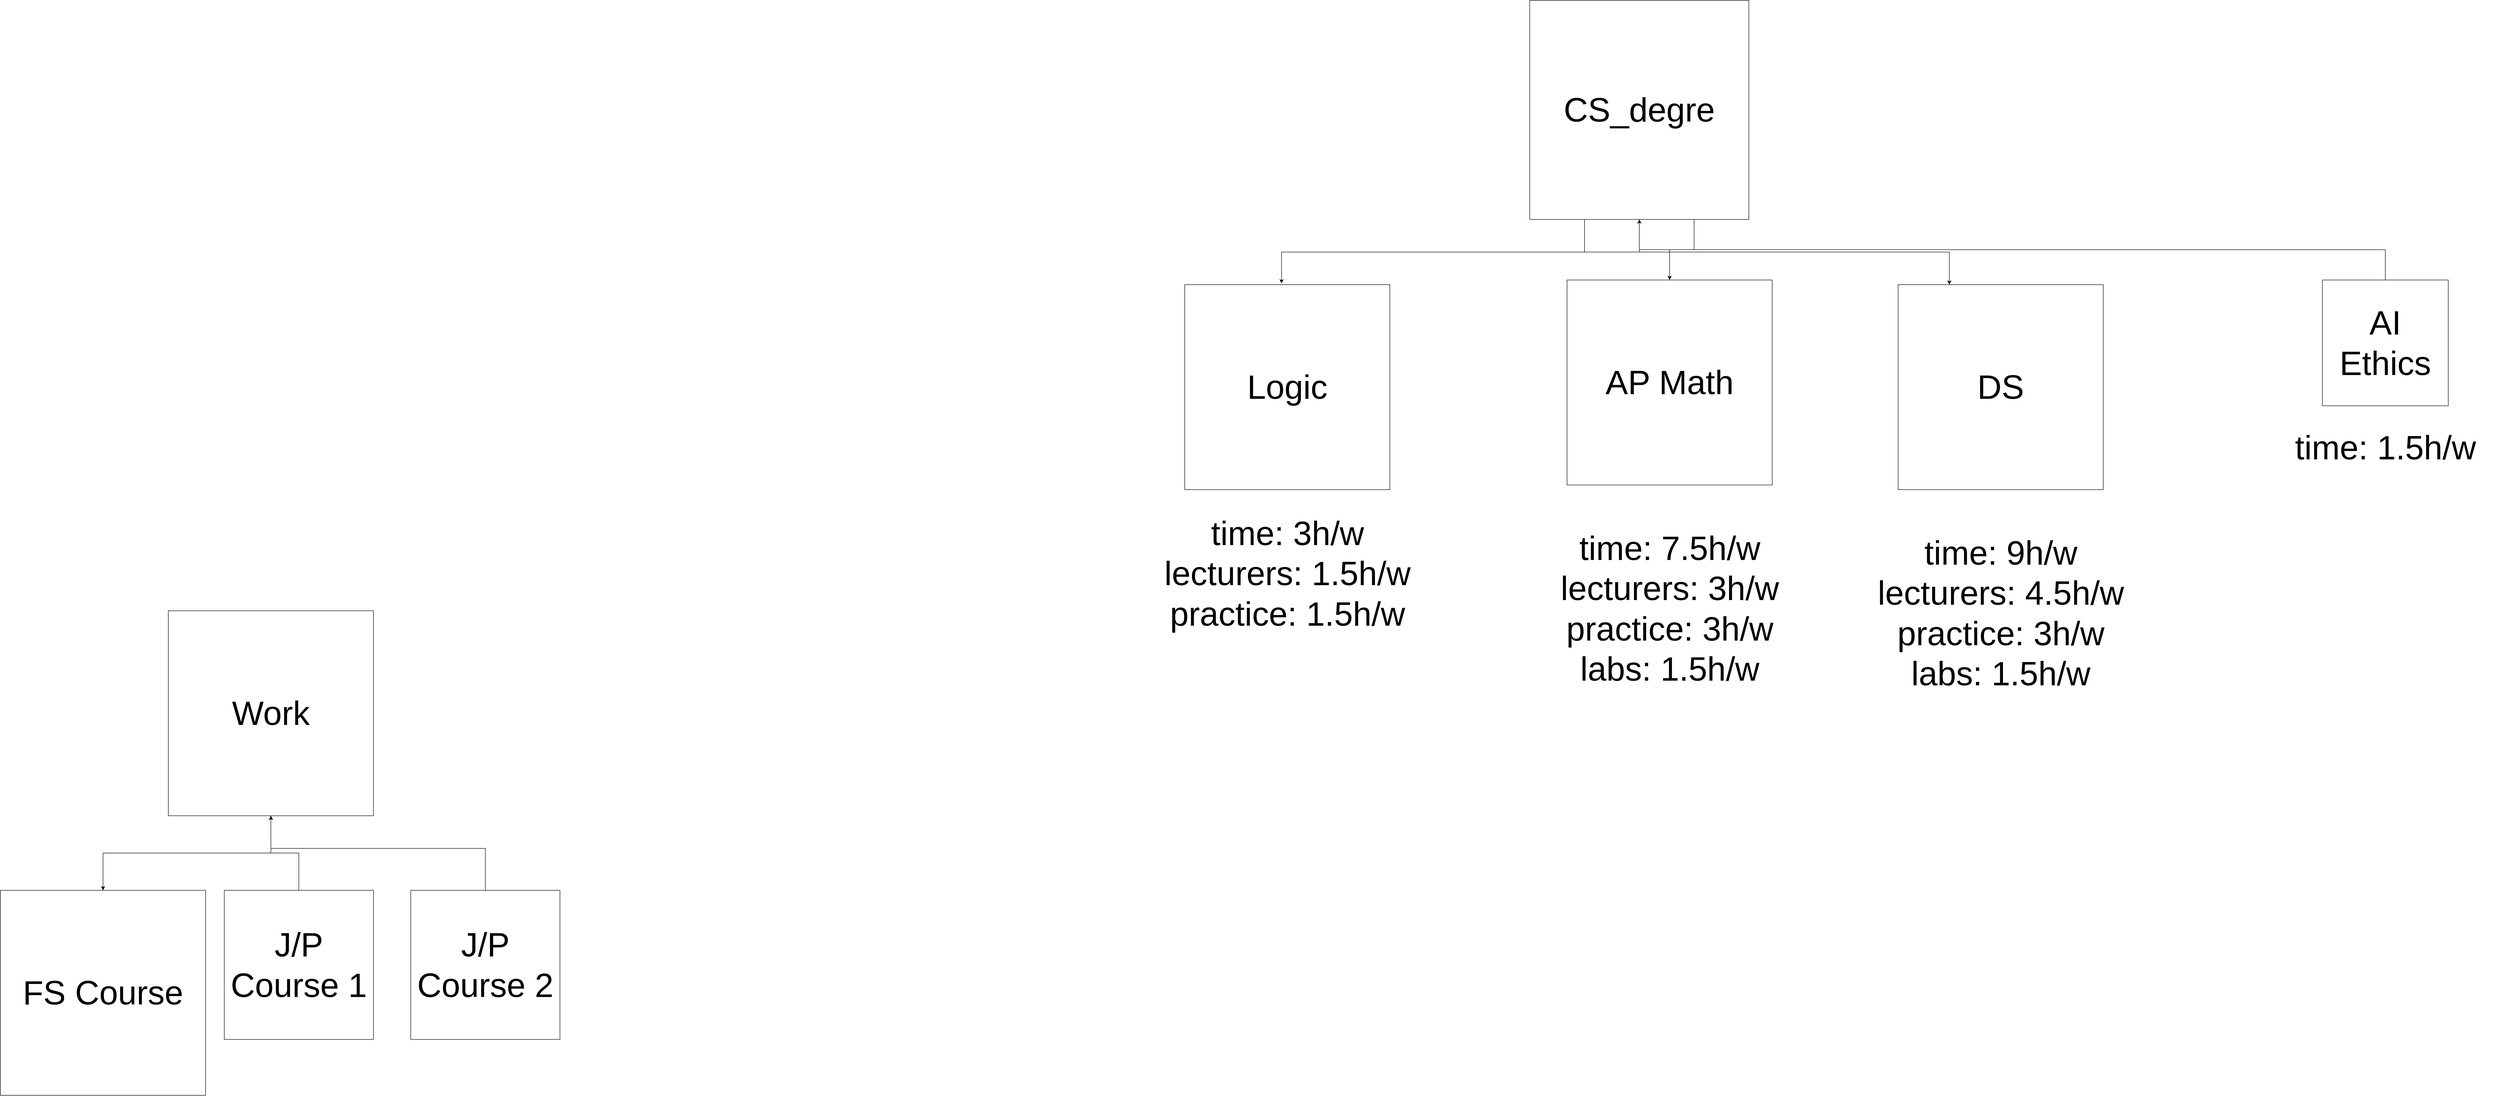 <mxfile version="20.6.0" type="github">
  <diagram id="PjYCM5ZRrt9GzGxlnTiC" name="Page-1">
    <mxGraphModel dx="7460" dy="6155" grid="1" gridSize="10" guides="1" tooltips="1" connect="1" arrows="1" fold="1" page="0" pageScale="1" pageWidth="1100" pageHeight="850" math="0" shadow="0">
      <root>
        <mxCell id="0" />
        <mxCell id="1" parent="0" />
        <mxCell id="PCoKhElCoR7pBBoymkZE-7" style="edgeStyle=orthogonalEdgeStyle;rounded=0;orthogonalLoop=1;jettySize=auto;html=1;exitX=0.5;exitY=1;exitDx=0;exitDy=0;entryX=0.472;entryY=-0.006;entryDx=0;entryDy=0;entryPerimeter=0;fontSize=72;" edge="1" parent="1" source="PCoKhElCoR7pBBoymkZE-1" target="PCoKhElCoR7pBBoymkZE-3">
          <mxGeometry relative="1" as="geometry" />
        </mxCell>
        <mxCell id="PCoKhElCoR7pBBoymkZE-8" style="edgeStyle=orthogonalEdgeStyle;rounded=0;orthogonalLoop=1;jettySize=auto;html=1;exitX=0.75;exitY=1;exitDx=0;exitDy=0;fontSize=72;" edge="1" parent="1" source="PCoKhElCoR7pBBoymkZE-1" target="PCoKhElCoR7pBBoymkZE-4">
          <mxGeometry relative="1" as="geometry" />
        </mxCell>
        <mxCell id="PCoKhElCoR7pBBoymkZE-9" style="edgeStyle=orthogonalEdgeStyle;rounded=0;orthogonalLoop=1;jettySize=auto;html=1;exitX=0.25;exitY=1;exitDx=0;exitDy=0;entryX=0.25;entryY=0;entryDx=0;entryDy=0;fontSize=72;" edge="1" parent="1" source="PCoKhElCoR7pBBoymkZE-1" target="PCoKhElCoR7pBBoymkZE-5">
          <mxGeometry relative="1" as="geometry" />
        </mxCell>
        <mxCell id="PCoKhElCoR7pBBoymkZE-1" value="&lt;font style=&quot;font-size: 72px;&quot;&gt;CS_degre&lt;/font&gt;" style="whiteSpace=wrap;html=1;aspect=fixed;" vertex="1" parent="1">
          <mxGeometry x="370" y="-2500" width="470" height="470" as="geometry" />
        </mxCell>
        <mxCell id="PCoKhElCoR7pBBoymkZE-13" style="edgeStyle=orthogonalEdgeStyle;rounded=0;orthogonalLoop=1;jettySize=auto;html=1;exitX=0.5;exitY=1;exitDx=0;exitDy=0;fontSize=72;" edge="1" parent="1" source="PCoKhElCoR7pBBoymkZE-2" target="PCoKhElCoR7pBBoymkZE-10">
          <mxGeometry relative="1" as="geometry" />
        </mxCell>
        <mxCell id="PCoKhElCoR7pBBoymkZE-2" value="&lt;font style=&quot;font-size: 72px;&quot;&gt;Work&lt;/font&gt;" style="whiteSpace=wrap;html=1;aspect=fixed;" vertex="1" parent="1">
          <mxGeometry x="-2550" y="-1190" width="440" height="440" as="geometry" />
        </mxCell>
        <mxCell id="PCoKhElCoR7pBBoymkZE-3" value="Logic" style="whiteSpace=wrap;html=1;aspect=fixed;fontSize=72;" vertex="1" parent="1">
          <mxGeometry x="-370" y="-1890" width="440" height="440" as="geometry" />
        </mxCell>
        <mxCell id="PCoKhElCoR7pBBoymkZE-4" value="AP Math" style="whiteSpace=wrap;html=1;aspect=fixed;fontSize=72;" vertex="1" parent="1">
          <mxGeometry x="450" y="-1900" width="440" height="440" as="geometry" />
        </mxCell>
        <mxCell id="PCoKhElCoR7pBBoymkZE-5" value="DS" style="whiteSpace=wrap;html=1;aspect=fixed;fontSize=72;" vertex="1" parent="1">
          <mxGeometry x="1160" y="-1890" width="440" height="440" as="geometry" />
        </mxCell>
        <mxCell id="PCoKhElCoR7pBBoymkZE-10" value="&lt;font style=&quot;font-size: 72px;&quot;&gt;FS Course&lt;/font&gt;" style="whiteSpace=wrap;html=1;aspect=fixed;" vertex="1" parent="1">
          <mxGeometry x="-2910" y="-590" width="440" height="440" as="geometry" />
        </mxCell>
        <mxCell id="PCoKhElCoR7pBBoymkZE-21" style="edgeStyle=orthogonalEdgeStyle;rounded=0;orthogonalLoop=1;jettySize=auto;html=1;exitX=0.5;exitY=0;exitDx=0;exitDy=0;fontSize=72;" edge="1" parent="1" source="PCoKhElCoR7pBBoymkZE-14" target="PCoKhElCoR7pBBoymkZE-2">
          <mxGeometry relative="1" as="geometry" />
        </mxCell>
        <mxCell id="PCoKhElCoR7pBBoymkZE-14" value="&lt;font style=&quot;font-size: 72px;&quot;&gt;J/P Course 1&lt;br&gt;&lt;/font&gt;" style="whiteSpace=wrap;html=1;aspect=fixed;fontSize=72;" vertex="1" parent="1">
          <mxGeometry x="-2430" y="-590" width="320" height="320" as="geometry" />
        </mxCell>
        <mxCell id="PCoKhElCoR7pBBoymkZE-16" style="edgeStyle=orthogonalEdgeStyle;rounded=0;orthogonalLoop=1;jettySize=auto;html=1;fontSize=72;" edge="1" parent="1" source="PCoKhElCoR7pBBoymkZE-15" target="PCoKhElCoR7pBBoymkZE-2">
          <mxGeometry relative="1" as="geometry">
            <Array as="points">
              <mxPoint x="-1870" y="-680" />
              <mxPoint x="-2330" y="-680" />
            </Array>
          </mxGeometry>
        </mxCell>
        <mxCell id="PCoKhElCoR7pBBoymkZE-15" value="&lt;font style=&quot;font-size: 72px;&quot;&gt;J/P Course 2&lt;br&gt;&lt;/font&gt;" style="whiteSpace=wrap;html=1;aspect=fixed;fontSize=72;" vertex="1" parent="1">
          <mxGeometry x="-2030" y="-590" width="320" height="320" as="geometry" />
        </mxCell>
        <mxCell id="PCoKhElCoR7pBBoymkZE-29" style="edgeStyle=orthogonalEdgeStyle;rounded=0;orthogonalLoop=1;jettySize=auto;html=1;exitX=0.5;exitY=0;exitDx=0;exitDy=0;fontSize=72;" edge="1" parent="1" source="PCoKhElCoR7pBBoymkZE-22" target="PCoKhElCoR7pBBoymkZE-1">
          <mxGeometry relative="1" as="geometry" />
        </mxCell>
        <mxCell id="PCoKhElCoR7pBBoymkZE-22" value="AI Ethics" style="whiteSpace=wrap;html=1;aspect=fixed;fontSize=72;" vertex="1" parent="1">
          <mxGeometry x="2070" y="-1900" width="270" height="270" as="geometry" />
        </mxCell>
        <mxCell id="PCoKhElCoR7pBBoymkZE-30" value="&lt;div&gt;time: 3h/w&lt;br&gt;&lt;/div&gt;&lt;div&gt;lecturers: 1.5h/w&lt;/div&gt;&lt;div&gt;practice: 1.5h/w&lt;br&gt;&lt;/div&gt;" style="text;html=1;align=center;verticalAlign=middle;resizable=0;points=[];autosize=1;strokeColor=none;fillColor=none;fontSize=72;" vertex="1" parent="1">
          <mxGeometry x="-480" y="-1430" width="660" height="320" as="geometry" />
        </mxCell>
        <mxCell id="PCoKhElCoR7pBBoymkZE-31" value="time: 1.5h/w" style="text;html=1;align=center;verticalAlign=middle;resizable=0;points=[];autosize=1;strokeColor=none;fillColor=none;fontSize=72;" vertex="1" parent="1">
          <mxGeometry x="1960" y="-1600" width="490" height="120" as="geometry" />
        </mxCell>
        <mxCell id="PCoKhElCoR7pBBoymkZE-33" value="&lt;div&gt;time: 7.5h/w&lt;/div&gt;&lt;div&gt;lecturers: 3h/w&lt;/div&gt;&lt;div&gt;practice: 3h/w&lt;/div&gt;&lt;div&gt;labs: 1.5h/w&lt;br&gt;&lt;/div&gt;" style="text;html=1;align=center;verticalAlign=middle;resizable=0;points=[];autosize=1;strokeColor=none;fillColor=none;fontSize=72;" vertex="1" parent="1">
          <mxGeometry x="380" y="-1410" width="580" height="430" as="geometry" />
        </mxCell>
        <mxCell id="PCoKhElCoR7pBBoymkZE-34" value="&lt;div&gt;time: 9h/w&lt;br&gt;&lt;/div&gt;&lt;div&gt;lecturers: 4.5h/w&lt;/div&gt;&lt;div&gt;practice: 3h/w&lt;/div&gt;&lt;div&gt;labs: 1.5h/w&lt;br&gt;&lt;/div&gt;" style="text;html=1;align=center;verticalAlign=middle;resizable=0;points=[];autosize=1;strokeColor=none;fillColor=none;fontSize=72;" vertex="1" parent="1">
          <mxGeometry x="1050" y="-1400" width="660" height="430" as="geometry" />
        </mxCell>
      </root>
    </mxGraphModel>
  </diagram>
</mxfile>
